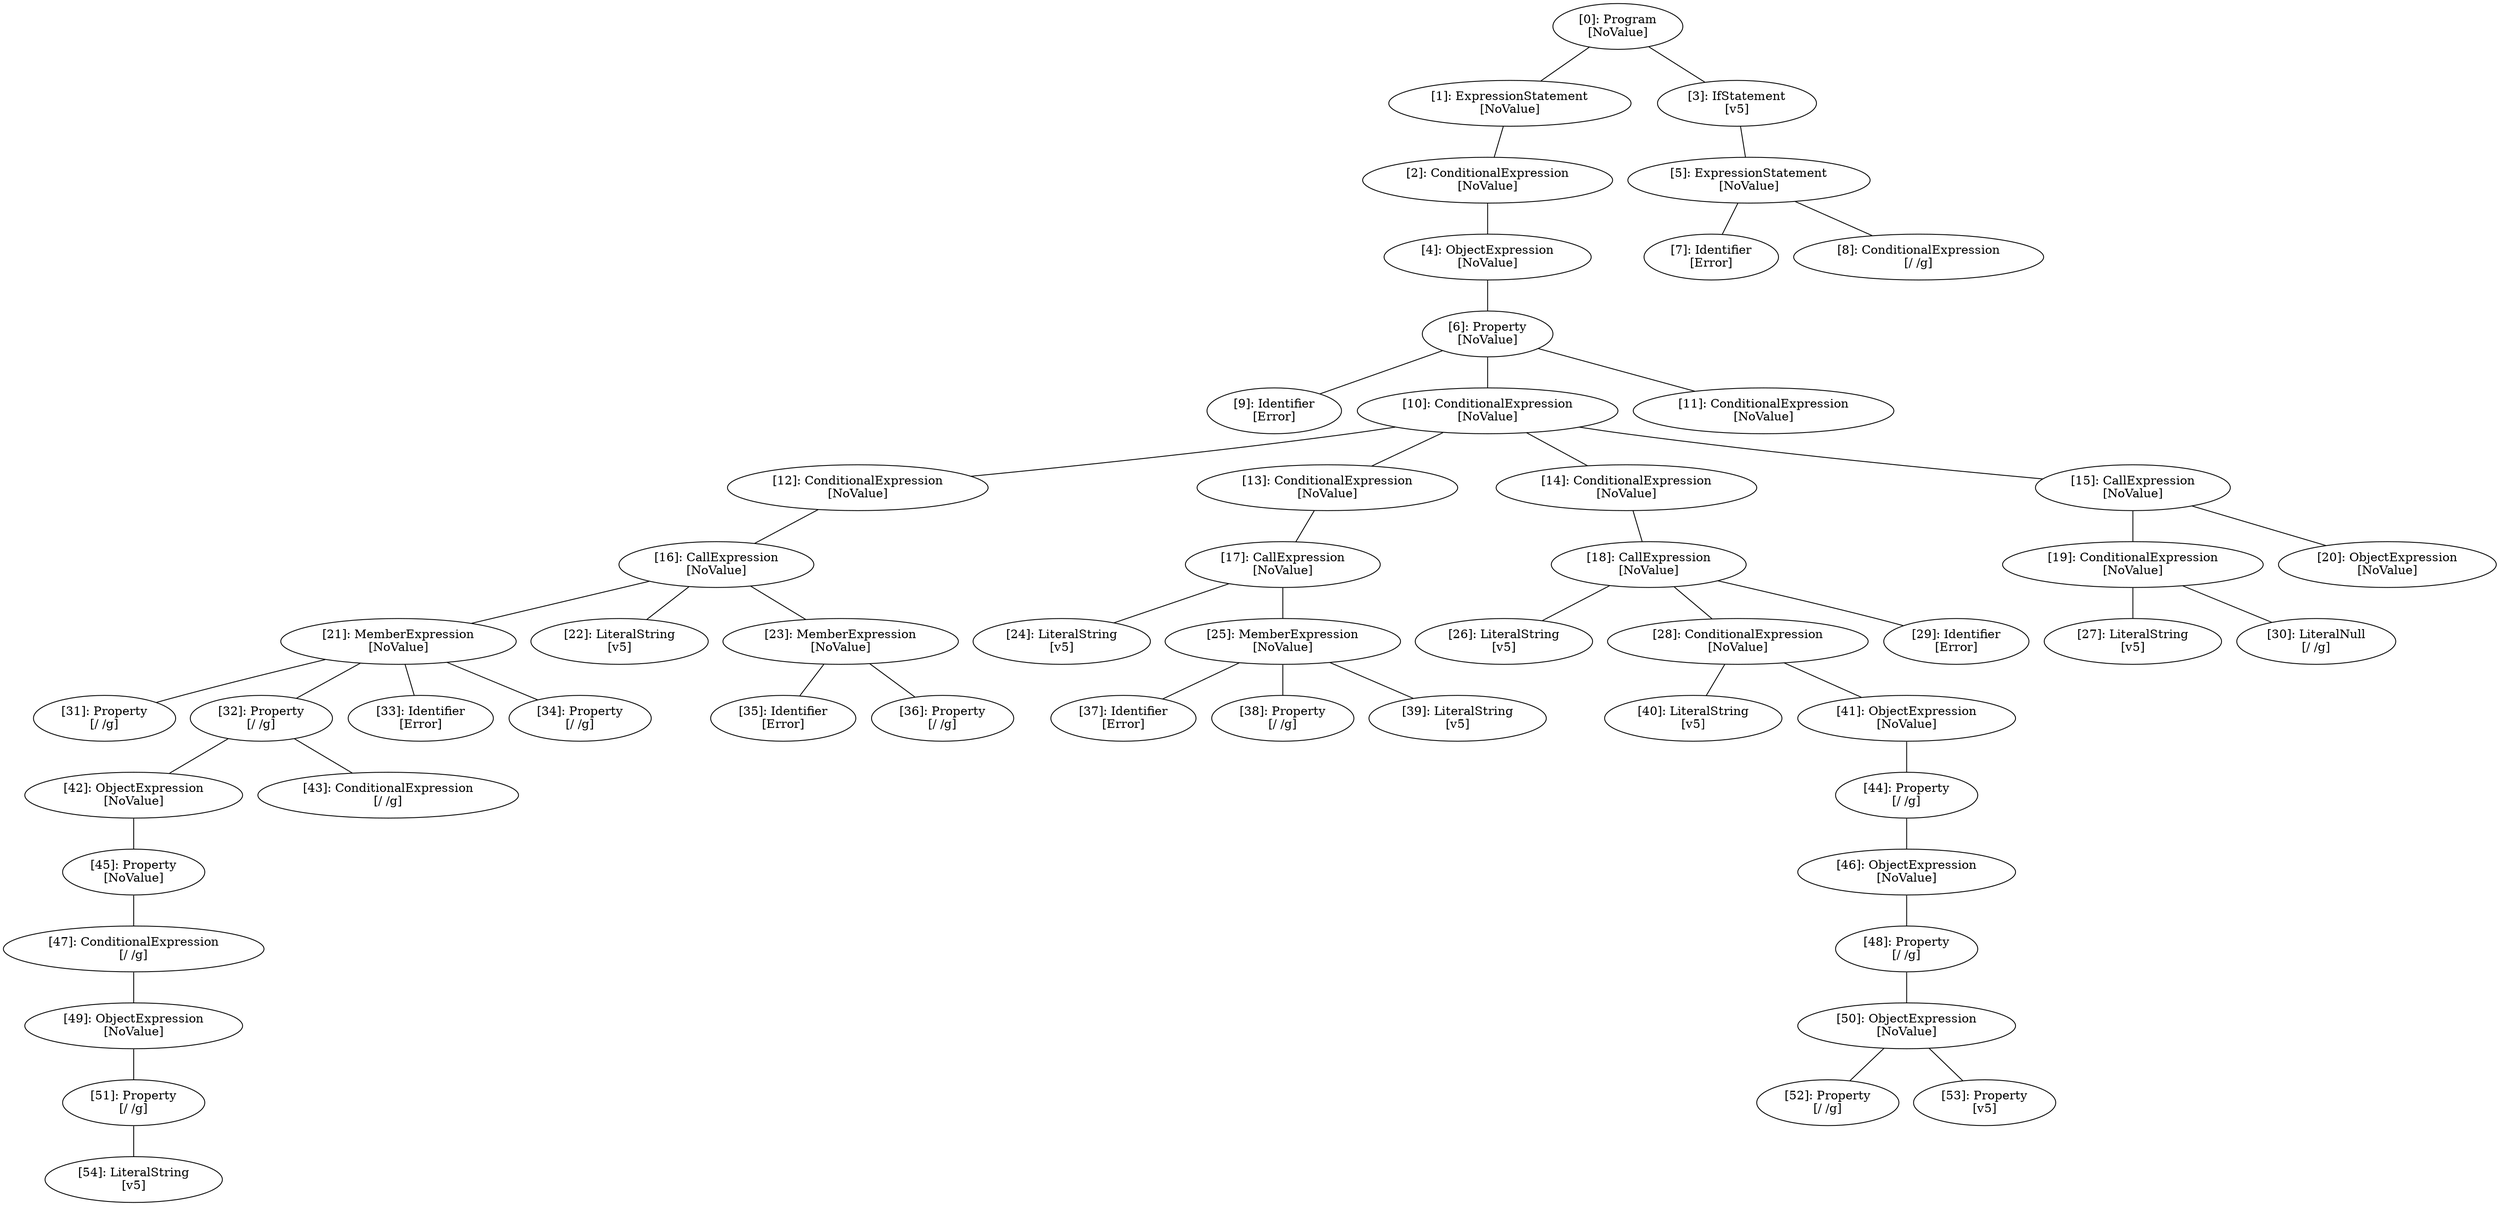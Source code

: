 // Result
graph {
	0 [label="[0]: Program
[NoValue]"]
	1 [label="[1]: ExpressionStatement
[NoValue]"]
	2 [label="[2]: ConditionalExpression
[NoValue]"]
	3 [label="[3]: IfStatement
[v5]"]
	4 [label="[4]: ObjectExpression
[NoValue]"]
	5 [label="[5]: ExpressionStatement
[NoValue]"]
	6 [label="[6]: Property
[NoValue]"]
	7 [label="[7]: Identifier
[Error]"]
	8 [label="[8]: ConditionalExpression
[/ /g]"]
	9 [label="[9]: Identifier
[Error]"]
	10 [label="[10]: ConditionalExpression
[NoValue]"]
	11 [label="[11]: ConditionalExpression
[NoValue]"]
	12 [label="[12]: ConditionalExpression
[NoValue]"]
	13 [label="[13]: ConditionalExpression
[NoValue]"]
	14 [label="[14]: ConditionalExpression
[NoValue]"]
	15 [label="[15]: CallExpression
[NoValue]"]
	16 [label="[16]: CallExpression
[NoValue]"]
	17 [label="[17]: CallExpression
[NoValue]"]
	18 [label="[18]: CallExpression
[NoValue]"]
	19 [label="[19]: ConditionalExpression
[NoValue]"]
	20 [label="[20]: ObjectExpression
[NoValue]"]
	21 [label="[21]: MemberExpression
[NoValue]"]
	22 [label="[22]: LiteralString
[v5]"]
	23 [label="[23]: MemberExpression
[NoValue]"]
	24 [label="[24]: LiteralString
[v5]"]
	25 [label="[25]: MemberExpression
[NoValue]"]
	26 [label="[26]: LiteralString
[v5]"]
	27 [label="[27]: LiteralString
[v5]"]
	28 [label="[28]: ConditionalExpression
[NoValue]"]
	29 [label="[29]: Identifier
[Error]"]
	30 [label="[30]: LiteralNull
[/ /g]"]
	31 [label="[31]: Property
[/ /g]"]
	32 [label="[32]: Property
[/ /g]"]
	33 [label="[33]: Identifier
[Error]"]
	34 [label="[34]: Property
[/ /g]"]
	35 [label="[35]: Identifier
[Error]"]
	36 [label="[36]: Property
[/ /g]"]
	37 [label="[37]: Identifier
[Error]"]
	38 [label="[38]: Property
[/ /g]"]
	39 [label="[39]: LiteralString
[v5]"]
	40 [label="[40]: LiteralString
[v5]"]
	41 [label="[41]: ObjectExpression
[NoValue]"]
	42 [label="[42]: ObjectExpression
[NoValue]"]
	43 [label="[43]: ConditionalExpression
[/ /g]"]
	44 [label="[44]: Property
[/ /g]"]
	45 [label="[45]: Property
[NoValue]"]
	46 [label="[46]: ObjectExpression
[NoValue]"]
	47 [label="[47]: ConditionalExpression
[/ /g]"]
	48 [label="[48]: Property
[/ /g]"]
	49 [label="[49]: ObjectExpression
[NoValue]"]
	50 [label="[50]: ObjectExpression
[NoValue]"]
	51 [label="[51]: Property
[/ /g]"]
	52 [label="[52]: Property
[/ /g]"]
	53 [label="[53]: Property
[v5]"]
	54 [label="[54]: LiteralString
[v5]"]
	0 -- 1
	0 -- 3
	1 -- 2
	2 -- 4
	3 -- 5
	4 -- 6
	5 -- 7
	5 -- 8
	6 -- 9
	6 -- 10
	6 -- 11
	10 -- 12
	10 -- 13
	10 -- 14
	10 -- 15
	12 -- 16
	13 -- 17
	14 -- 18
	15 -- 19
	15 -- 20
	16 -- 21
	16 -- 22
	16 -- 23
	17 -- 24
	17 -- 25
	18 -- 26
	18 -- 28
	18 -- 29
	19 -- 27
	19 -- 30
	21 -- 31
	21 -- 32
	21 -- 33
	21 -- 34
	23 -- 35
	23 -- 36
	25 -- 37
	25 -- 38
	25 -- 39
	28 -- 40
	28 -- 41
	32 -- 42
	32 -- 43
	41 -- 44
	42 -- 45
	44 -- 46
	45 -- 47
	46 -- 48
	47 -- 49
	48 -- 50
	49 -- 51
	50 -- 52
	50 -- 53
	51 -- 54
}
